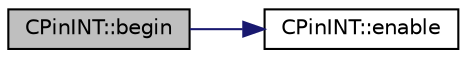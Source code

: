 digraph "CPinINT::begin"
{
  edge [fontname="Helvetica",fontsize="10",labelfontname="Helvetica",labelfontsize="10"];
  node [fontname="Helvetica",fontsize="10",shape=record];
  rankdir="LR";
  Node1 [label="CPinINT::begin",height=0.2,width=0.4,color="black", fillcolor="grey75", style="filled" fontcolor="black"];
  Node1 -> Node2 [color="midnightblue",fontsize="10",style="solid",fontname="Helvetica"];
  Node2 [label="CPinINT::enable",height=0.2,width=0.4,color="black", fillcolor="white", style="filled",URL="$db/d2c/class_c_pin_i_n_t.html#a36d2301b10290741be6d3dd86dbc534b"];
}
